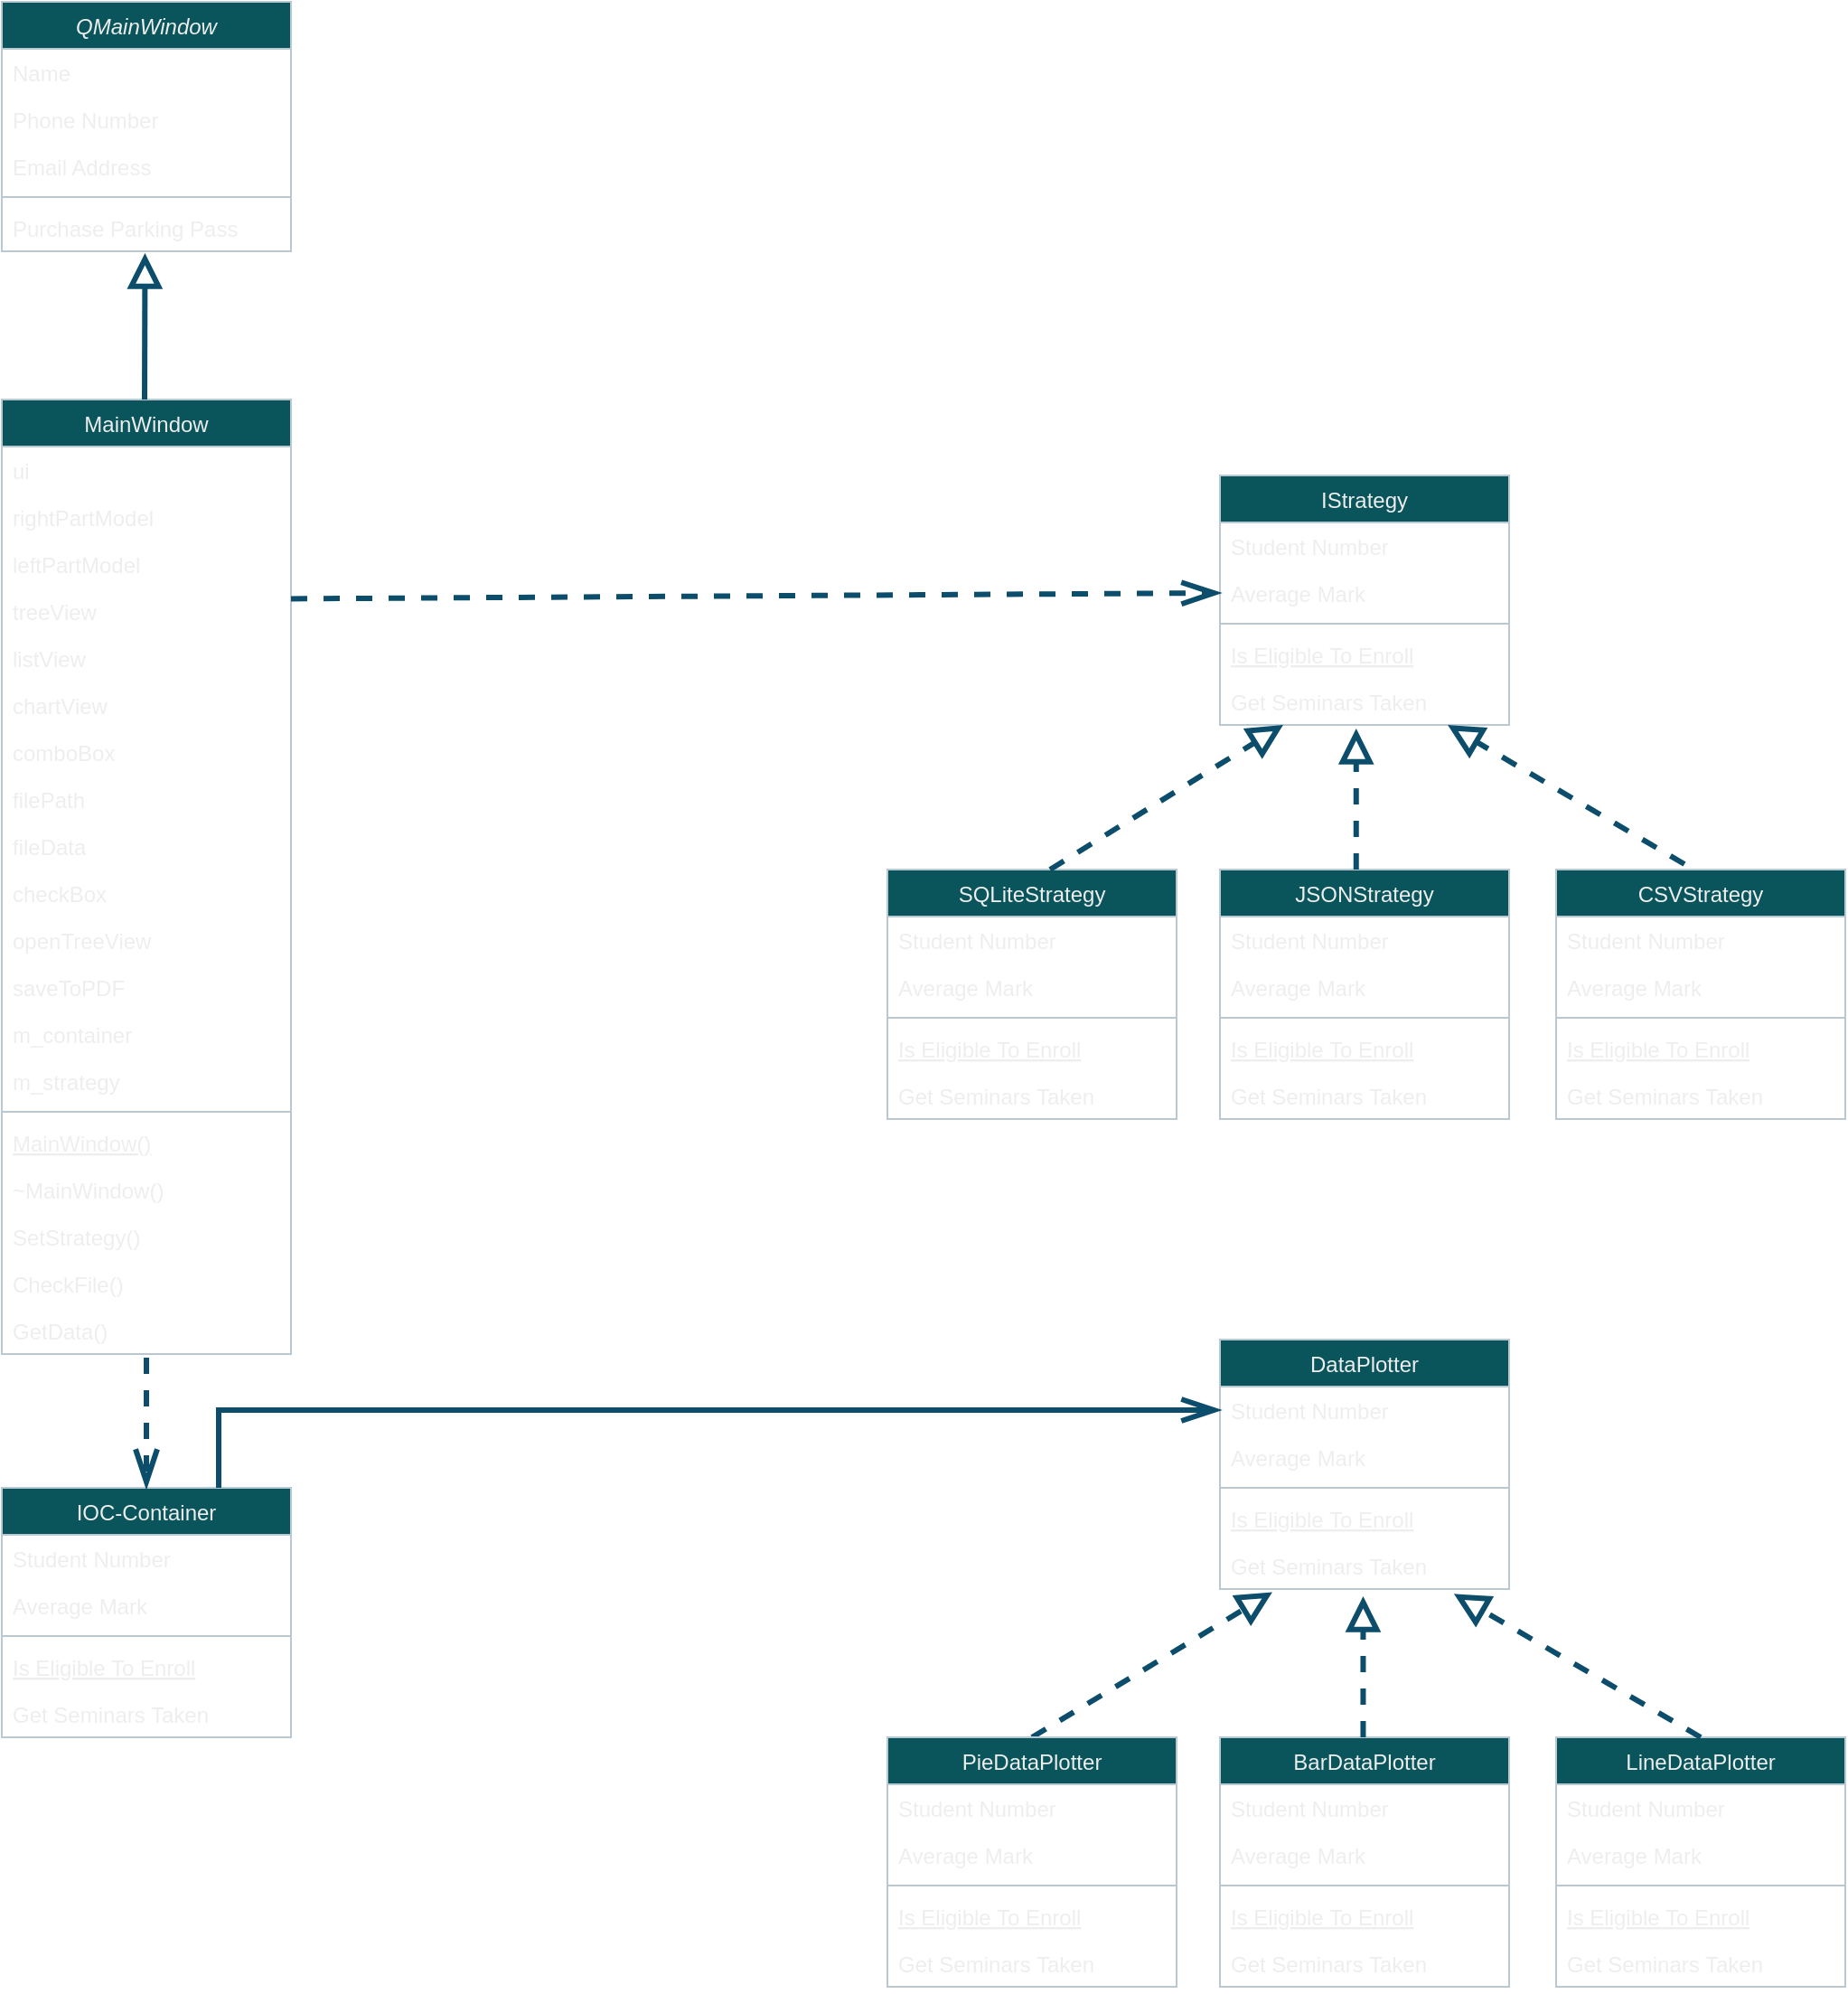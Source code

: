 <mxfile version="21.4.0" type="device">
  <diagram id="C5RBs43oDa-KdzZeNtuy" name="Page-1">
    <mxGraphModel dx="2062" dy="1853" grid="1" gridSize="10" guides="1" tooltips="1" connect="1" arrows="1" fold="1" page="1" pageScale="1" pageWidth="827" pageHeight="1169" math="0" shadow="0">
      <root>
        <mxCell id="WIyWlLk6GJQsqaUBKTNV-0" />
        <mxCell id="WIyWlLk6GJQsqaUBKTNV-1" parent="WIyWlLk6GJQsqaUBKTNV-0" />
        <mxCell id="zkfFHV4jXpPFQw0GAbJ--0" value="QMainWindow" style="swimlane;fontStyle=2;align=center;verticalAlign=top;childLayout=stackLayout;horizontal=1;startSize=26;horizontalStack=0;resizeParent=1;resizeLast=0;collapsible=1;marginBottom=0;rounded=0;shadow=0;strokeWidth=1;labelBackgroundColor=none;fillColor=#09555B;strokeColor=#BAC8D3;fontColor=#EEEEEE;" parent="WIyWlLk6GJQsqaUBKTNV-1" vertex="1">
          <mxGeometry x="-260" y="-400" width="160" height="138" as="geometry">
            <mxRectangle x="230" y="140" width="160" height="26" as="alternateBounds" />
          </mxGeometry>
        </mxCell>
        <mxCell id="zkfFHV4jXpPFQw0GAbJ--1" value="Name" style="text;align=left;verticalAlign=top;spacingLeft=4;spacingRight=4;overflow=hidden;rotatable=0;points=[[0,0.5],[1,0.5]];portConstraint=eastwest;labelBackgroundColor=none;fontColor=#EEEEEE;" parent="zkfFHV4jXpPFQw0GAbJ--0" vertex="1">
          <mxGeometry y="26" width="160" height="26" as="geometry" />
        </mxCell>
        <mxCell id="zkfFHV4jXpPFQw0GAbJ--2" value="Phone Number" style="text;align=left;verticalAlign=top;spacingLeft=4;spacingRight=4;overflow=hidden;rotatable=0;points=[[0,0.5],[1,0.5]];portConstraint=eastwest;rounded=0;shadow=0;html=0;labelBackgroundColor=none;fontColor=#EEEEEE;" parent="zkfFHV4jXpPFQw0GAbJ--0" vertex="1">
          <mxGeometry y="52" width="160" height="26" as="geometry" />
        </mxCell>
        <mxCell id="zkfFHV4jXpPFQw0GAbJ--3" value="Email Address" style="text;align=left;verticalAlign=top;spacingLeft=4;spacingRight=4;overflow=hidden;rotatable=0;points=[[0,0.5],[1,0.5]];portConstraint=eastwest;rounded=0;shadow=0;html=0;labelBackgroundColor=none;fontColor=#EEEEEE;" parent="zkfFHV4jXpPFQw0GAbJ--0" vertex="1">
          <mxGeometry y="78" width="160" height="26" as="geometry" />
        </mxCell>
        <mxCell id="zkfFHV4jXpPFQw0GAbJ--4" value="" style="line;html=1;strokeWidth=1;align=left;verticalAlign=middle;spacingTop=-1;spacingLeft=3;spacingRight=3;rotatable=0;labelPosition=right;points=[];portConstraint=eastwest;labelBackgroundColor=none;fillColor=#09555B;strokeColor=#BAC8D3;fontColor=#EEEEEE;" parent="zkfFHV4jXpPFQw0GAbJ--0" vertex="1">
          <mxGeometry y="104" width="160" height="8" as="geometry" />
        </mxCell>
        <mxCell id="zkfFHV4jXpPFQw0GAbJ--5" value="Purchase Parking Pass" style="text;align=left;verticalAlign=top;spacingLeft=4;spacingRight=4;overflow=hidden;rotatable=0;points=[[0,0.5],[1,0.5]];portConstraint=eastwest;labelBackgroundColor=none;fontColor=#EEEEEE;" parent="zkfFHV4jXpPFQw0GAbJ--0" vertex="1">
          <mxGeometry y="112" width="160" height="26" as="geometry" />
        </mxCell>
        <mxCell id="zkfFHV4jXpPFQw0GAbJ--6" value="MainWindow" style="swimlane;fontStyle=0;align=center;verticalAlign=top;childLayout=stackLayout;horizontal=1;startSize=26;horizontalStack=0;resizeParent=1;resizeLast=0;collapsible=1;marginBottom=0;rounded=0;shadow=0;strokeWidth=1;labelBackgroundColor=none;fillColor=#09555B;strokeColor=#BAC8D3;fontColor=#EEEEEE;" parent="WIyWlLk6GJQsqaUBKTNV-1" vertex="1">
          <mxGeometry x="-260" y="-180" width="160" height="528" as="geometry">
            <mxRectangle x="130" y="380" width="160" height="26" as="alternateBounds" />
          </mxGeometry>
        </mxCell>
        <mxCell id="zkfFHV4jXpPFQw0GAbJ--8" value="ui" style="text;align=left;verticalAlign=top;spacingLeft=4;spacingRight=4;overflow=hidden;rotatable=0;points=[[0,0.5],[1,0.5]];portConstraint=eastwest;rounded=0;shadow=0;html=0;labelBackgroundColor=none;fontColor=#EEEEEE;" parent="zkfFHV4jXpPFQw0GAbJ--6" vertex="1">
          <mxGeometry y="26" width="160" height="26" as="geometry" />
        </mxCell>
        <mxCell id="zkfFHV4jXpPFQw0GAbJ--7" value="rightPartModel" style="text;align=left;verticalAlign=top;spacingLeft=4;spacingRight=4;overflow=hidden;rotatable=0;points=[[0,0.5],[1,0.5]];portConstraint=eastwest;labelBackgroundColor=none;fontColor=#EEEEEE;" parent="zkfFHV4jXpPFQw0GAbJ--6" vertex="1">
          <mxGeometry y="52" width="160" height="26" as="geometry" />
        </mxCell>
        <mxCell id="F4DZ8cVfw1CquW6yBCkB-0" value="leftPartModel" style="text;align=left;verticalAlign=top;spacingLeft=4;spacingRight=4;overflow=hidden;rotatable=0;points=[[0,0.5],[1,0.5]];portConstraint=eastwest;labelBackgroundColor=none;fontColor=#EEEEEE;" parent="zkfFHV4jXpPFQw0GAbJ--6" vertex="1">
          <mxGeometry y="78" width="160" height="26" as="geometry" />
        </mxCell>
        <mxCell id="F4DZ8cVfw1CquW6yBCkB-1" value="treeView" style="text;align=left;verticalAlign=top;spacingLeft=4;spacingRight=4;overflow=hidden;rotatable=0;points=[[0,0.5],[1,0.5]];portConstraint=eastwest;labelBackgroundColor=none;fontColor=#EEEEEE;" parent="zkfFHV4jXpPFQw0GAbJ--6" vertex="1">
          <mxGeometry y="104" width="160" height="26" as="geometry" />
        </mxCell>
        <mxCell id="F4DZ8cVfw1CquW6yBCkB-2" value="listView" style="text;align=left;verticalAlign=top;spacingLeft=4;spacingRight=4;overflow=hidden;rotatable=0;points=[[0,0.5],[1,0.5]];portConstraint=eastwest;labelBackgroundColor=none;fontColor=#EEEEEE;" parent="zkfFHV4jXpPFQw0GAbJ--6" vertex="1">
          <mxGeometry y="130" width="160" height="26" as="geometry" />
        </mxCell>
        <mxCell id="F4DZ8cVfw1CquW6yBCkB-4" value="chartView" style="text;align=left;verticalAlign=top;spacingLeft=4;spacingRight=4;overflow=hidden;rotatable=0;points=[[0,0.5],[1,0.5]];portConstraint=eastwest;labelBackgroundColor=none;fontColor=#EEEEEE;" parent="zkfFHV4jXpPFQw0GAbJ--6" vertex="1">
          <mxGeometry y="156" width="160" height="26" as="geometry" />
        </mxCell>
        <mxCell id="F4DZ8cVfw1CquW6yBCkB-5" value="comboBox" style="text;align=left;verticalAlign=top;spacingLeft=4;spacingRight=4;overflow=hidden;rotatable=0;points=[[0,0.5],[1,0.5]];portConstraint=eastwest;labelBackgroundColor=none;fontColor=#EEEEEE;" parent="zkfFHV4jXpPFQw0GAbJ--6" vertex="1">
          <mxGeometry y="182" width="160" height="26" as="geometry" />
        </mxCell>
        <mxCell id="F4DZ8cVfw1CquW6yBCkB-3" value="filePath" style="text;align=left;verticalAlign=top;spacingLeft=4;spacingRight=4;overflow=hidden;rotatable=0;points=[[0,0.5],[1,0.5]];portConstraint=eastwest;labelBackgroundColor=none;fontColor=#EEEEEE;" parent="zkfFHV4jXpPFQw0GAbJ--6" vertex="1">
          <mxGeometry y="208" width="160" height="26" as="geometry" />
        </mxCell>
        <mxCell id="F4DZ8cVfw1CquW6yBCkB-6" value="fileData" style="text;align=left;verticalAlign=top;spacingLeft=4;spacingRight=4;overflow=hidden;rotatable=0;points=[[0,0.5],[1,0.5]];portConstraint=eastwest;labelBackgroundColor=none;fontColor=#EEEEEE;" parent="zkfFHV4jXpPFQw0GAbJ--6" vertex="1">
          <mxGeometry y="234" width="160" height="26" as="geometry" />
        </mxCell>
        <mxCell id="F4DZ8cVfw1CquW6yBCkB-7" value="checkBox" style="text;align=left;verticalAlign=top;spacingLeft=4;spacingRight=4;overflow=hidden;rotatable=0;points=[[0,0.5],[1,0.5]];portConstraint=eastwest;labelBackgroundColor=none;fontColor=#EEEEEE;" parent="zkfFHV4jXpPFQw0GAbJ--6" vertex="1">
          <mxGeometry y="260" width="160" height="26" as="geometry" />
        </mxCell>
        <mxCell id="F4DZ8cVfw1CquW6yBCkB-8" value="openTreeView" style="text;align=left;verticalAlign=top;spacingLeft=4;spacingRight=4;overflow=hidden;rotatable=0;points=[[0,0.5],[1,0.5]];portConstraint=eastwest;labelBackgroundColor=none;fontColor=#EEEEEE;" parent="zkfFHV4jXpPFQw0GAbJ--6" vertex="1">
          <mxGeometry y="286" width="160" height="26" as="geometry" />
        </mxCell>
        <mxCell id="F4DZ8cVfw1CquW6yBCkB-9" value="saveToPDF" style="text;align=left;verticalAlign=top;spacingLeft=4;spacingRight=4;overflow=hidden;rotatable=0;points=[[0,0.5],[1,0.5]];portConstraint=eastwest;labelBackgroundColor=none;fontColor=#EEEEEE;" parent="zkfFHV4jXpPFQw0GAbJ--6" vertex="1">
          <mxGeometry y="312" width="160" height="26" as="geometry" />
        </mxCell>
        <mxCell id="F4DZ8cVfw1CquW6yBCkB-11" value="m_container" style="text;align=left;verticalAlign=top;spacingLeft=4;spacingRight=4;overflow=hidden;rotatable=0;points=[[0,0.5],[1,0.5]];portConstraint=eastwest;labelBackgroundColor=none;fontColor=#EEEEEE;" parent="zkfFHV4jXpPFQw0GAbJ--6" vertex="1">
          <mxGeometry y="338" width="160" height="26" as="geometry" />
        </mxCell>
        <mxCell id="F4DZ8cVfw1CquW6yBCkB-10" value="m_strategy" style="text;align=left;verticalAlign=top;spacingLeft=4;spacingRight=4;overflow=hidden;rotatable=0;points=[[0,0.5],[1,0.5]];portConstraint=eastwest;labelBackgroundColor=none;fontColor=#EEEEEE;" parent="zkfFHV4jXpPFQw0GAbJ--6" vertex="1">
          <mxGeometry y="364" width="160" height="26" as="geometry" />
        </mxCell>
        <mxCell id="zkfFHV4jXpPFQw0GAbJ--9" value="" style="line;html=1;strokeWidth=1;align=left;verticalAlign=middle;spacingTop=-1;spacingLeft=3;spacingRight=3;rotatable=0;labelPosition=right;points=[];portConstraint=eastwest;labelBackgroundColor=none;fillColor=#09555B;strokeColor=#BAC8D3;fontColor=#EEEEEE;" parent="zkfFHV4jXpPFQw0GAbJ--6" vertex="1">
          <mxGeometry y="390" width="160" height="8" as="geometry" />
        </mxCell>
        <mxCell id="zkfFHV4jXpPFQw0GAbJ--10" value="MainWindow()" style="text;align=left;verticalAlign=top;spacingLeft=4;spacingRight=4;overflow=hidden;rotatable=0;points=[[0,0.5],[1,0.5]];portConstraint=eastwest;fontStyle=4;labelBackgroundColor=none;fontColor=#EEEEEE;" parent="zkfFHV4jXpPFQw0GAbJ--6" vertex="1">
          <mxGeometry y="398" width="160" height="26" as="geometry" />
        </mxCell>
        <mxCell id="zkfFHV4jXpPFQw0GAbJ--11" value="~MainWindow()" style="text;align=left;verticalAlign=top;spacingLeft=4;spacingRight=4;overflow=hidden;rotatable=0;points=[[0,0.5],[1,0.5]];portConstraint=eastwest;labelBackgroundColor=none;fontColor=#EEEEEE;" parent="zkfFHV4jXpPFQw0GAbJ--6" vertex="1">
          <mxGeometry y="424" width="160" height="26" as="geometry" />
        </mxCell>
        <mxCell id="F4DZ8cVfw1CquW6yBCkB-12" value="SetStrategy()" style="text;align=left;verticalAlign=top;spacingLeft=4;spacingRight=4;overflow=hidden;rotatable=0;points=[[0,0.5],[1,0.5]];portConstraint=eastwest;labelBackgroundColor=none;fontColor=#EEEEEE;" parent="zkfFHV4jXpPFQw0GAbJ--6" vertex="1">
          <mxGeometry y="450" width="160" height="26" as="geometry" />
        </mxCell>
        <mxCell id="F4DZ8cVfw1CquW6yBCkB-13" value="CheckFile()" style="text;align=left;verticalAlign=top;spacingLeft=4;spacingRight=4;overflow=hidden;rotatable=0;points=[[0,0.5],[1,0.5]];portConstraint=eastwest;labelBackgroundColor=none;fontColor=#EEEEEE;" parent="zkfFHV4jXpPFQw0GAbJ--6" vertex="1">
          <mxGeometry y="476" width="160" height="26" as="geometry" />
        </mxCell>
        <mxCell id="F4DZ8cVfw1CquW6yBCkB-14" value="GetData()" style="text;align=left;verticalAlign=top;spacingLeft=4;spacingRight=4;overflow=hidden;rotatable=0;points=[[0,0.5],[1,0.5]];portConstraint=eastwest;labelBackgroundColor=none;fontColor=#EEEEEE;" parent="zkfFHV4jXpPFQw0GAbJ--6" vertex="1">
          <mxGeometry y="502" width="160" height="26" as="geometry" />
        </mxCell>
        <mxCell id="BPGm6rjlMldquqSZBFOm-7" value="IOC-Container" style="swimlane;fontStyle=0;align=center;verticalAlign=top;childLayout=stackLayout;horizontal=1;startSize=26;horizontalStack=0;resizeParent=1;resizeLast=0;collapsible=1;marginBottom=0;rounded=0;shadow=0;strokeWidth=1;labelBackgroundColor=none;fillColor=#09555B;strokeColor=#BAC8D3;fontColor=#EEEEEE;" parent="WIyWlLk6GJQsqaUBKTNV-1" vertex="1">
          <mxGeometry x="-260" y="422" width="160" height="138" as="geometry">
            <mxRectangle x="130" y="380" width="160" height="26" as="alternateBounds" />
          </mxGeometry>
        </mxCell>
        <mxCell id="BPGm6rjlMldquqSZBFOm-8" value="Student Number" style="text;align=left;verticalAlign=top;spacingLeft=4;spacingRight=4;overflow=hidden;rotatable=0;points=[[0,0.5],[1,0.5]];portConstraint=eastwest;labelBackgroundColor=none;fontColor=#EEEEEE;" parent="BPGm6rjlMldquqSZBFOm-7" vertex="1">
          <mxGeometry y="26" width="160" height="26" as="geometry" />
        </mxCell>
        <mxCell id="BPGm6rjlMldquqSZBFOm-9" value="Average Mark" style="text;align=left;verticalAlign=top;spacingLeft=4;spacingRight=4;overflow=hidden;rotatable=0;points=[[0,0.5],[1,0.5]];portConstraint=eastwest;rounded=0;shadow=0;html=0;labelBackgroundColor=none;fontColor=#EEEEEE;" parent="BPGm6rjlMldquqSZBFOm-7" vertex="1">
          <mxGeometry y="52" width="160" height="26" as="geometry" />
        </mxCell>
        <mxCell id="BPGm6rjlMldquqSZBFOm-10" value="" style="line;html=1;strokeWidth=1;align=left;verticalAlign=middle;spacingTop=-1;spacingLeft=3;spacingRight=3;rotatable=0;labelPosition=right;points=[];portConstraint=eastwest;labelBackgroundColor=none;fillColor=#09555B;strokeColor=#BAC8D3;fontColor=#EEEEEE;" parent="BPGm6rjlMldquqSZBFOm-7" vertex="1">
          <mxGeometry y="78" width="160" height="8" as="geometry" />
        </mxCell>
        <mxCell id="BPGm6rjlMldquqSZBFOm-11" value="Is Eligible To Enroll" style="text;align=left;verticalAlign=top;spacingLeft=4;spacingRight=4;overflow=hidden;rotatable=0;points=[[0,0.5],[1,0.5]];portConstraint=eastwest;fontStyle=4;labelBackgroundColor=none;fontColor=#EEEEEE;" parent="BPGm6rjlMldquqSZBFOm-7" vertex="1">
          <mxGeometry y="86" width="160" height="26" as="geometry" />
        </mxCell>
        <mxCell id="BPGm6rjlMldquqSZBFOm-12" value="Get Seminars Taken" style="text;align=left;verticalAlign=top;spacingLeft=4;spacingRight=4;overflow=hidden;rotatable=0;points=[[0,0.5],[1,0.5]];portConstraint=eastwest;labelBackgroundColor=none;fontColor=#EEEEEE;" parent="BPGm6rjlMldquqSZBFOm-7" vertex="1">
          <mxGeometry y="112" width="160" height="26" as="geometry" />
        </mxCell>
        <mxCell id="BPGm6rjlMldquqSZBFOm-13" value="DataPlotter" style="swimlane;fontStyle=0;align=center;verticalAlign=top;childLayout=stackLayout;horizontal=1;startSize=26;horizontalStack=0;resizeParent=1;resizeLast=0;collapsible=1;marginBottom=0;rounded=0;shadow=0;strokeWidth=1;labelBackgroundColor=none;fillColor=#09555B;strokeColor=#BAC8D3;fontColor=#EEEEEE;" parent="WIyWlLk6GJQsqaUBKTNV-1" vertex="1">
          <mxGeometry x="414" y="340" width="160" height="138" as="geometry">
            <mxRectangle x="130" y="380" width="160" height="26" as="alternateBounds" />
          </mxGeometry>
        </mxCell>
        <mxCell id="BPGm6rjlMldquqSZBFOm-14" value="Student Number" style="text;align=left;verticalAlign=top;spacingLeft=4;spacingRight=4;overflow=hidden;rotatable=0;points=[[0,0.5],[1,0.5]];portConstraint=eastwest;labelBackgroundColor=none;fontColor=#EEEEEE;" parent="BPGm6rjlMldquqSZBFOm-13" vertex="1">
          <mxGeometry y="26" width="160" height="26" as="geometry" />
        </mxCell>
        <mxCell id="BPGm6rjlMldquqSZBFOm-15" value="Average Mark" style="text;align=left;verticalAlign=top;spacingLeft=4;spacingRight=4;overflow=hidden;rotatable=0;points=[[0,0.5],[1,0.5]];portConstraint=eastwest;rounded=0;shadow=0;html=0;labelBackgroundColor=none;fontColor=#EEEEEE;" parent="BPGm6rjlMldquqSZBFOm-13" vertex="1">
          <mxGeometry y="52" width="160" height="26" as="geometry" />
        </mxCell>
        <mxCell id="BPGm6rjlMldquqSZBFOm-16" value="" style="line;html=1;strokeWidth=1;align=left;verticalAlign=middle;spacingTop=-1;spacingLeft=3;spacingRight=3;rotatable=0;labelPosition=right;points=[];portConstraint=eastwest;labelBackgroundColor=none;fillColor=#09555B;strokeColor=#BAC8D3;fontColor=#EEEEEE;" parent="BPGm6rjlMldquqSZBFOm-13" vertex="1">
          <mxGeometry y="78" width="160" height="8" as="geometry" />
        </mxCell>
        <mxCell id="BPGm6rjlMldquqSZBFOm-17" value="Is Eligible To Enroll" style="text;align=left;verticalAlign=top;spacingLeft=4;spacingRight=4;overflow=hidden;rotatable=0;points=[[0,0.5],[1,0.5]];portConstraint=eastwest;fontStyle=4;labelBackgroundColor=none;fontColor=#EEEEEE;" parent="BPGm6rjlMldquqSZBFOm-13" vertex="1">
          <mxGeometry y="86" width="160" height="26" as="geometry" />
        </mxCell>
        <mxCell id="BPGm6rjlMldquqSZBFOm-18" value="Get Seminars Taken" style="text;align=left;verticalAlign=top;spacingLeft=4;spacingRight=4;overflow=hidden;rotatable=0;points=[[0,0.5],[1,0.5]];portConstraint=eastwest;labelBackgroundColor=none;fontColor=#EEEEEE;" parent="BPGm6rjlMldquqSZBFOm-13" vertex="1">
          <mxGeometry y="112" width="160" height="26" as="geometry" />
        </mxCell>
        <mxCell id="BPGm6rjlMldquqSZBFOm-19" value="BarDataPlotter" style="swimlane;fontStyle=0;align=center;verticalAlign=top;childLayout=stackLayout;horizontal=1;startSize=26;horizontalStack=0;resizeParent=1;resizeLast=0;collapsible=1;marginBottom=0;rounded=0;shadow=0;strokeWidth=1;labelBackgroundColor=none;fillColor=#09555B;strokeColor=#BAC8D3;fontColor=#EEEEEE;" parent="WIyWlLk6GJQsqaUBKTNV-1" vertex="1">
          <mxGeometry x="414" y="560" width="160" height="138" as="geometry">
            <mxRectangle x="130" y="380" width="160" height="26" as="alternateBounds" />
          </mxGeometry>
        </mxCell>
        <mxCell id="BPGm6rjlMldquqSZBFOm-20" value="Student Number" style="text;align=left;verticalAlign=top;spacingLeft=4;spacingRight=4;overflow=hidden;rotatable=0;points=[[0,0.5],[1,0.5]];portConstraint=eastwest;labelBackgroundColor=none;fontColor=#EEEEEE;" parent="BPGm6rjlMldquqSZBFOm-19" vertex="1">
          <mxGeometry y="26" width="160" height="26" as="geometry" />
        </mxCell>
        <mxCell id="BPGm6rjlMldquqSZBFOm-21" value="Average Mark" style="text;align=left;verticalAlign=top;spacingLeft=4;spacingRight=4;overflow=hidden;rotatable=0;points=[[0,0.5],[1,0.5]];portConstraint=eastwest;rounded=0;shadow=0;html=0;labelBackgroundColor=none;fontColor=#EEEEEE;" parent="BPGm6rjlMldquqSZBFOm-19" vertex="1">
          <mxGeometry y="52" width="160" height="26" as="geometry" />
        </mxCell>
        <mxCell id="BPGm6rjlMldquqSZBFOm-22" value="" style="line;html=1;strokeWidth=1;align=left;verticalAlign=middle;spacingTop=-1;spacingLeft=3;spacingRight=3;rotatable=0;labelPosition=right;points=[];portConstraint=eastwest;labelBackgroundColor=none;fillColor=#09555B;strokeColor=#BAC8D3;fontColor=#EEEEEE;" parent="BPGm6rjlMldquqSZBFOm-19" vertex="1">
          <mxGeometry y="78" width="160" height="8" as="geometry" />
        </mxCell>
        <mxCell id="BPGm6rjlMldquqSZBFOm-23" value="Is Eligible To Enroll" style="text;align=left;verticalAlign=top;spacingLeft=4;spacingRight=4;overflow=hidden;rotatable=0;points=[[0,0.5],[1,0.5]];portConstraint=eastwest;fontStyle=4;labelBackgroundColor=none;fontColor=#EEEEEE;" parent="BPGm6rjlMldquqSZBFOm-19" vertex="1">
          <mxGeometry y="86" width="160" height="26" as="geometry" />
        </mxCell>
        <mxCell id="BPGm6rjlMldquqSZBFOm-24" value="Get Seminars Taken" style="text;align=left;verticalAlign=top;spacingLeft=4;spacingRight=4;overflow=hidden;rotatable=0;points=[[0,0.5],[1,0.5]];portConstraint=eastwest;labelBackgroundColor=none;fontColor=#EEEEEE;" parent="BPGm6rjlMldquqSZBFOm-19" vertex="1">
          <mxGeometry y="112" width="160" height="26" as="geometry" />
        </mxCell>
        <mxCell id="BPGm6rjlMldquqSZBFOm-25" value="LineDataPlotter" style="swimlane;fontStyle=0;align=center;verticalAlign=top;childLayout=stackLayout;horizontal=1;startSize=26;horizontalStack=0;resizeParent=1;resizeLast=0;collapsible=1;marginBottom=0;rounded=0;shadow=0;strokeWidth=1;labelBackgroundColor=none;fillColor=#09555B;strokeColor=#BAC8D3;fontColor=#EEEEEE;" parent="WIyWlLk6GJQsqaUBKTNV-1" vertex="1">
          <mxGeometry x="600" y="560" width="160" height="138" as="geometry">
            <mxRectangle x="130" y="380" width="160" height="26" as="alternateBounds" />
          </mxGeometry>
        </mxCell>
        <mxCell id="BPGm6rjlMldquqSZBFOm-26" value="Student Number" style="text;align=left;verticalAlign=top;spacingLeft=4;spacingRight=4;overflow=hidden;rotatable=0;points=[[0,0.5],[1,0.5]];portConstraint=eastwest;labelBackgroundColor=none;fontColor=#EEEEEE;" parent="BPGm6rjlMldquqSZBFOm-25" vertex="1">
          <mxGeometry y="26" width="160" height="26" as="geometry" />
        </mxCell>
        <mxCell id="BPGm6rjlMldquqSZBFOm-27" value="Average Mark" style="text;align=left;verticalAlign=top;spacingLeft=4;spacingRight=4;overflow=hidden;rotatable=0;points=[[0,0.5],[1,0.5]];portConstraint=eastwest;rounded=0;shadow=0;html=0;labelBackgroundColor=none;fontColor=#EEEEEE;" parent="BPGm6rjlMldquqSZBFOm-25" vertex="1">
          <mxGeometry y="52" width="160" height="26" as="geometry" />
        </mxCell>
        <mxCell id="BPGm6rjlMldquqSZBFOm-28" value="" style="line;html=1;strokeWidth=1;align=left;verticalAlign=middle;spacingTop=-1;spacingLeft=3;spacingRight=3;rotatable=0;labelPosition=right;points=[];portConstraint=eastwest;labelBackgroundColor=none;fillColor=#09555B;strokeColor=#BAC8D3;fontColor=#EEEEEE;" parent="BPGm6rjlMldquqSZBFOm-25" vertex="1">
          <mxGeometry y="78" width="160" height="8" as="geometry" />
        </mxCell>
        <mxCell id="BPGm6rjlMldquqSZBFOm-29" value="Is Eligible To Enroll" style="text;align=left;verticalAlign=top;spacingLeft=4;spacingRight=4;overflow=hidden;rotatable=0;points=[[0,0.5],[1,0.5]];portConstraint=eastwest;fontStyle=4;labelBackgroundColor=none;fontColor=#EEEEEE;" parent="BPGm6rjlMldquqSZBFOm-25" vertex="1">
          <mxGeometry y="86" width="160" height="26" as="geometry" />
        </mxCell>
        <mxCell id="BPGm6rjlMldquqSZBFOm-30" value="Get Seminars Taken" style="text;align=left;verticalAlign=top;spacingLeft=4;spacingRight=4;overflow=hidden;rotatable=0;points=[[0,0.5],[1,0.5]];portConstraint=eastwest;labelBackgroundColor=none;fontColor=#EEEEEE;" parent="BPGm6rjlMldquqSZBFOm-25" vertex="1">
          <mxGeometry y="112" width="160" height="26" as="geometry" />
        </mxCell>
        <mxCell id="BPGm6rjlMldquqSZBFOm-37" value="IStrategy" style="swimlane;fontStyle=0;align=center;verticalAlign=top;childLayout=stackLayout;horizontal=1;startSize=26;horizontalStack=0;resizeParent=1;resizeLast=0;collapsible=1;marginBottom=0;rounded=0;shadow=0;strokeWidth=1;labelBackgroundColor=none;fillColor=#09555B;strokeColor=#BAC8D3;fontColor=#EEEEEE;" parent="WIyWlLk6GJQsqaUBKTNV-1" vertex="1">
          <mxGeometry x="414" y="-138" width="160" height="138" as="geometry">
            <mxRectangle x="130" y="380" width="160" height="26" as="alternateBounds" />
          </mxGeometry>
        </mxCell>
        <mxCell id="BPGm6rjlMldquqSZBFOm-38" value="Student Number" style="text;align=left;verticalAlign=top;spacingLeft=4;spacingRight=4;overflow=hidden;rotatable=0;points=[[0,0.5],[1,0.5]];portConstraint=eastwest;labelBackgroundColor=none;fontColor=#EEEEEE;" parent="BPGm6rjlMldquqSZBFOm-37" vertex="1">
          <mxGeometry y="26" width="160" height="26" as="geometry" />
        </mxCell>
        <mxCell id="BPGm6rjlMldquqSZBFOm-39" value="Average Mark" style="text;align=left;verticalAlign=top;spacingLeft=4;spacingRight=4;overflow=hidden;rotatable=0;points=[[0,0.5],[1,0.5]];portConstraint=eastwest;rounded=0;shadow=0;html=0;labelBackgroundColor=none;fontColor=#EEEEEE;" parent="BPGm6rjlMldquqSZBFOm-37" vertex="1">
          <mxGeometry y="52" width="160" height="26" as="geometry" />
        </mxCell>
        <mxCell id="BPGm6rjlMldquqSZBFOm-40" value="" style="line;html=1;strokeWidth=1;align=left;verticalAlign=middle;spacingTop=-1;spacingLeft=3;spacingRight=3;rotatable=0;labelPosition=right;points=[];portConstraint=eastwest;labelBackgroundColor=none;fillColor=#09555B;strokeColor=#BAC8D3;fontColor=#EEEEEE;" parent="BPGm6rjlMldquqSZBFOm-37" vertex="1">
          <mxGeometry y="78" width="160" height="8" as="geometry" />
        </mxCell>
        <mxCell id="BPGm6rjlMldquqSZBFOm-41" value="Is Eligible To Enroll" style="text;align=left;verticalAlign=top;spacingLeft=4;spacingRight=4;overflow=hidden;rotatable=0;points=[[0,0.5],[1,0.5]];portConstraint=eastwest;fontStyle=4;labelBackgroundColor=none;fontColor=#EEEEEE;" parent="BPGm6rjlMldquqSZBFOm-37" vertex="1">
          <mxGeometry y="86" width="160" height="26" as="geometry" />
        </mxCell>
        <mxCell id="BPGm6rjlMldquqSZBFOm-42" value="Get Seminars Taken" style="text;align=left;verticalAlign=top;spacingLeft=4;spacingRight=4;overflow=hidden;rotatable=0;points=[[0,0.5],[1,0.5]];portConstraint=eastwest;labelBackgroundColor=none;fontColor=#EEEEEE;" parent="BPGm6rjlMldquqSZBFOm-37" vertex="1">
          <mxGeometry y="112" width="160" height="26" as="geometry" />
        </mxCell>
        <mxCell id="BPGm6rjlMldquqSZBFOm-43" value="JSONStrategy" style="swimlane;fontStyle=0;align=center;verticalAlign=top;childLayout=stackLayout;horizontal=1;startSize=26;horizontalStack=0;resizeParent=1;resizeLast=0;collapsible=1;marginBottom=0;rounded=0;shadow=0;strokeWidth=1;labelBackgroundColor=none;fillColor=#09555B;strokeColor=#BAC8D3;fontColor=#EEEEEE;" parent="WIyWlLk6GJQsqaUBKTNV-1" vertex="1">
          <mxGeometry x="414" y="80" width="160" height="138" as="geometry">
            <mxRectangle x="130" y="380" width="160" height="26" as="alternateBounds" />
          </mxGeometry>
        </mxCell>
        <mxCell id="BPGm6rjlMldquqSZBFOm-44" value="Student Number" style="text;align=left;verticalAlign=top;spacingLeft=4;spacingRight=4;overflow=hidden;rotatable=0;points=[[0,0.5],[1,0.5]];portConstraint=eastwest;labelBackgroundColor=none;fontColor=#EEEEEE;" parent="BPGm6rjlMldquqSZBFOm-43" vertex="1">
          <mxGeometry y="26" width="160" height="26" as="geometry" />
        </mxCell>
        <mxCell id="BPGm6rjlMldquqSZBFOm-45" value="Average Mark" style="text;align=left;verticalAlign=top;spacingLeft=4;spacingRight=4;overflow=hidden;rotatable=0;points=[[0,0.5],[1,0.5]];portConstraint=eastwest;rounded=0;shadow=0;html=0;labelBackgroundColor=none;fontColor=#EEEEEE;" parent="BPGm6rjlMldquqSZBFOm-43" vertex="1">
          <mxGeometry y="52" width="160" height="26" as="geometry" />
        </mxCell>
        <mxCell id="BPGm6rjlMldquqSZBFOm-46" value="" style="line;html=1;strokeWidth=1;align=left;verticalAlign=middle;spacingTop=-1;spacingLeft=3;spacingRight=3;rotatable=0;labelPosition=right;points=[];portConstraint=eastwest;labelBackgroundColor=none;fillColor=#09555B;strokeColor=#BAC8D3;fontColor=#EEEEEE;" parent="BPGm6rjlMldquqSZBFOm-43" vertex="1">
          <mxGeometry y="78" width="160" height="8" as="geometry" />
        </mxCell>
        <mxCell id="BPGm6rjlMldquqSZBFOm-47" value="Is Eligible To Enroll" style="text;align=left;verticalAlign=top;spacingLeft=4;spacingRight=4;overflow=hidden;rotatable=0;points=[[0,0.5],[1,0.5]];portConstraint=eastwest;fontStyle=4;labelBackgroundColor=none;fontColor=#EEEEEE;" parent="BPGm6rjlMldquqSZBFOm-43" vertex="1">
          <mxGeometry y="86" width="160" height="26" as="geometry" />
        </mxCell>
        <mxCell id="BPGm6rjlMldquqSZBFOm-48" value="Get Seminars Taken" style="text;align=left;verticalAlign=top;spacingLeft=4;spacingRight=4;overflow=hidden;rotatable=0;points=[[0,0.5],[1,0.5]];portConstraint=eastwest;labelBackgroundColor=none;fontColor=#EEEEEE;" parent="BPGm6rjlMldquqSZBFOm-43" vertex="1">
          <mxGeometry y="112" width="160" height="26" as="geometry" />
        </mxCell>
        <mxCell id="BPGm6rjlMldquqSZBFOm-49" value="SQLiteStrategy" style="swimlane;fontStyle=0;align=center;verticalAlign=top;childLayout=stackLayout;horizontal=1;startSize=26;horizontalStack=0;resizeParent=1;resizeLast=0;collapsible=1;marginBottom=0;rounded=0;shadow=0;strokeWidth=1;labelBackgroundColor=none;fillColor=#09555B;strokeColor=#BAC8D3;fontColor=#EEEEEE;" parent="WIyWlLk6GJQsqaUBKTNV-1" vertex="1">
          <mxGeometry x="230" y="80" width="160" height="138" as="geometry">
            <mxRectangle x="130" y="380" width="160" height="26" as="alternateBounds" />
          </mxGeometry>
        </mxCell>
        <mxCell id="BPGm6rjlMldquqSZBFOm-50" value="Student Number" style="text;align=left;verticalAlign=top;spacingLeft=4;spacingRight=4;overflow=hidden;rotatable=0;points=[[0,0.5],[1,0.5]];portConstraint=eastwest;labelBackgroundColor=none;fontColor=#EEEEEE;" parent="BPGm6rjlMldquqSZBFOm-49" vertex="1">
          <mxGeometry y="26" width="160" height="26" as="geometry" />
        </mxCell>
        <mxCell id="BPGm6rjlMldquqSZBFOm-51" value="Average Mark" style="text;align=left;verticalAlign=top;spacingLeft=4;spacingRight=4;overflow=hidden;rotatable=0;points=[[0,0.5],[1,0.5]];portConstraint=eastwest;rounded=0;shadow=0;html=0;labelBackgroundColor=none;fontColor=#EEEEEE;" parent="BPGm6rjlMldquqSZBFOm-49" vertex="1">
          <mxGeometry y="52" width="160" height="26" as="geometry" />
        </mxCell>
        <mxCell id="BPGm6rjlMldquqSZBFOm-52" value="" style="line;html=1;strokeWidth=1;align=left;verticalAlign=middle;spacingTop=-1;spacingLeft=3;spacingRight=3;rotatable=0;labelPosition=right;points=[];portConstraint=eastwest;labelBackgroundColor=none;fillColor=#09555B;strokeColor=#BAC8D3;fontColor=#EEEEEE;" parent="BPGm6rjlMldquqSZBFOm-49" vertex="1">
          <mxGeometry y="78" width="160" height="8" as="geometry" />
        </mxCell>
        <mxCell id="BPGm6rjlMldquqSZBFOm-53" value="Is Eligible To Enroll" style="text;align=left;verticalAlign=top;spacingLeft=4;spacingRight=4;overflow=hidden;rotatable=0;points=[[0,0.5],[1,0.5]];portConstraint=eastwest;fontStyle=4;labelBackgroundColor=none;fontColor=#EEEEEE;" parent="BPGm6rjlMldquqSZBFOm-49" vertex="1">
          <mxGeometry y="86" width="160" height="26" as="geometry" />
        </mxCell>
        <mxCell id="BPGm6rjlMldquqSZBFOm-54" value="Get Seminars Taken" style="text;align=left;verticalAlign=top;spacingLeft=4;spacingRight=4;overflow=hidden;rotatable=0;points=[[0,0.5],[1,0.5]];portConstraint=eastwest;labelBackgroundColor=none;fontColor=#EEEEEE;" parent="BPGm6rjlMldquqSZBFOm-49" vertex="1">
          <mxGeometry y="112" width="160" height="26" as="geometry" />
        </mxCell>
        <mxCell id="BPGm6rjlMldquqSZBFOm-55" value="CSVStrategy" style="swimlane;fontStyle=0;align=center;verticalAlign=top;childLayout=stackLayout;horizontal=1;startSize=26;horizontalStack=0;resizeParent=1;resizeLast=0;collapsible=1;marginBottom=0;rounded=0;shadow=0;strokeWidth=1;labelBackgroundColor=none;fillColor=#09555B;strokeColor=#BAC8D3;fontColor=#EEEEEE;" parent="WIyWlLk6GJQsqaUBKTNV-1" vertex="1">
          <mxGeometry x="600" y="80" width="160" height="138" as="geometry">
            <mxRectangle x="130" y="380" width="160" height="26" as="alternateBounds" />
          </mxGeometry>
        </mxCell>
        <mxCell id="BPGm6rjlMldquqSZBFOm-56" value="Student Number" style="text;align=left;verticalAlign=top;spacingLeft=4;spacingRight=4;overflow=hidden;rotatable=0;points=[[0,0.5],[1,0.5]];portConstraint=eastwest;labelBackgroundColor=none;fontColor=#EEEEEE;" parent="BPGm6rjlMldquqSZBFOm-55" vertex="1">
          <mxGeometry y="26" width="160" height="26" as="geometry" />
        </mxCell>
        <mxCell id="BPGm6rjlMldquqSZBFOm-57" value="Average Mark" style="text;align=left;verticalAlign=top;spacingLeft=4;spacingRight=4;overflow=hidden;rotatable=0;points=[[0,0.5],[1,0.5]];portConstraint=eastwest;rounded=0;shadow=0;html=0;labelBackgroundColor=none;fontColor=#EEEEEE;" parent="BPGm6rjlMldquqSZBFOm-55" vertex="1">
          <mxGeometry y="52" width="160" height="26" as="geometry" />
        </mxCell>
        <mxCell id="BPGm6rjlMldquqSZBFOm-58" value="" style="line;html=1;strokeWidth=1;align=left;verticalAlign=middle;spacingTop=-1;spacingLeft=3;spacingRight=3;rotatable=0;labelPosition=right;points=[];portConstraint=eastwest;labelBackgroundColor=none;fillColor=#09555B;strokeColor=#BAC8D3;fontColor=#EEEEEE;" parent="BPGm6rjlMldquqSZBFOm-55" vertex="1">
          <mxGeometry y="78" width="160" height="8" as="geometry" />
        </mxCell>
        <mxCell id="BPGm6rjlMldquqSZBFOm-59" value="Is Eligible To Enroll" style="text;align=left;verticalAlign=top;spacingLeft=4;spacingRight=4;overflow=hidden;rotatable=0;points=[[0,0.5],[1,0.5]];portConstraint=eastwest;fontStyle=4;labelBackgroundColor=none;fontColor=#EEEEEE;" parent="BPGm6rjlMldquqSZBFOm-55" vertex="1">
          <mxGeometry y="86" width="160" height="26" as="geometry" />
        </mxCell>
        <mxCell id="BPGm6rjlMldquqSZBFOm-60" value="Get Seminars Taken" style="text;align=left;verticalAlign=top;spacingLeft=4;spacingRight=4;overflow=hidden;rotatable=0;points=[[0,0.5],[1,0.5]];portConstraint=eastwest;labelBackgroundColor=none;fontColor=#EEEEEE;" parent="BPGm6rjlMldquqSZBFOm-55" vertex="1">
          <mxGeometry y="112" width="160" height="26" as="geometry" />
        </mxCell>
        <mxCell id="BPGm6rjlMldquqSZBFOm-61" value="" style="endArrow=block;html=1;rounded=0;entryX=0.181;entryY=1.066;entryDx=0;entryDy=0;entryPerimeter=0;labelBackgroundColor=none;strokeColor=#0B4D6A;fontColor=default;dashed=1;endFill=0;endSize=12;strokeWidth=3;exitX=0.5;exitY=0;exitDx=0;exitDy=0;" parent="WIyWlLk6GJQsqaUBKTNV-1" source="BPGm6rjlMldquqSZBFOm-31" target="BPGm6rjlMldquqSZBFOm-18" edge="1">
          <mxGeometry width="50" height="50" relative="1" as="geometry">
            <mxPoint x="310" y="640" as="sourcePoint" />
            <mxPoint x="360" y="590" as="targetPoint" />
          </mxGeometry>
        </mxCell>
        <mxCell id="BPGm6rjlMldquqSZBFOm-62" value="" style="endArrow=block;html=1;rounded=0;labelBackgroundColor=none;strokeColor=#0B4D6A;fontColor=default;dashed=1;endFill=0;endSize=12;strokeWidth=3;" parent="WIyWlLk6GJQsqaUBKTNV-1" edge="1">
          <mxGeometry width="50" height="50" relative="1" as="geometry">
            <mxPoint x="493.23" y="560" as="sourcePoint" />
            <mxPoint x="493.23" y="482" as="targetPoint" />
          </mxGeometry>
        </mxCell>
        <mxCell id="BPGm6rjlMldquqSZBFOm-63" value="" style="endArrow=block;html=1;rounded=0;entryX=0.809;entryY=1.102;entryDx=0;entryDy=0;entryPerimeter=0;labelBackgroundColor=none;strokeColor=#0B4D6A;fontColor=default;dashed=1;endFill=0;endSize=12;strokeWidth=3;exitX=0.5;exitY=0;exitDx=0;exitDy=0;" parent="WIyWlLk6GJQsqaUBKTNV-1" source="BPGm6rjlMldquqSZBFOm-25" target="BPGm6rjlMldquqSZBFOm-18" edge="1">
          <mxGeometry width="50" height="50" relative="1" as="geometry">
            <mxPoint x="670" y="638" as="sourcePoint" />
            <mxPoint x="799" y="558" as="targetPoint" />
          </mxGeometry>
        </mxCell>
        <mxCell id="BPGm6rjlMldquqSZBFOm-64" value="" style="endArrow=block;html=1;rounded=0;entryX=0.181;entryY=1.066;entryDx=0;entryDy=0;entryPerimeter=0;labelBackgroundColor=none;strokeColor=#0B4D6A;fontColor=default;dashed=1;endFill=0;endSize=12;strokeWidth=3;" parent="WIyWlLk6GJQsqaUBKTNV-1" edge="1">
          <mxGeometry width="50" height="50" relative="1" as="geometry">
            <mxPoint x="320" y="80" as="sourcePoint" />
            <mxPoint x="449" as="targetPoint" />
          </mxGeometry>
        </mxCell>
        <mxCell id="BPGm6rjlMldquqSZBFOm-65" value="" style="endArrow=block;html=1;rounded=0;labelBackgroundColor=none;strokeColor=#0B4D6A;fontColor=default;dashed=1;endFill=0;endSize=12;strokeWidth=3;" parent="WIyWlLk6GJQsqaUBKTNV-1" edge="1">
          <mxGeometry width="50" height="50" relative="1" as="geometry">
            <mxPoint x="489.38" y="80" as="sourcePoint" />
            <mxPoint x="489.38" y="2" as="targetPoint" />
          </mxGeometry>
        </mxCell>
        <mxCell id="BPGm6rjlMldquqSZBFOm-66" value="" style="endArrow=block;html=1;rounded=0;entryX=0.809;entryY=1.102;entryDx=0;entryDy=0;entryPerimeter=0;labelBackgroundColor=none;strokeColor=#0B4D6A;fontColor=default;dashed=1;endFill=0;endSize=12;strokeWidth=3;" parent="WIyWlLk6GJQsqaUBKTNV-1" edge="1">
          <mxGeometry width="50" height="50" relative="1" as="geometry">
            <mxPoint x="671" y="77" as="sourcePoint" />
            <mxPoint x="540" as="targetPoint" />
          </mxGeometry>
        </mxCell>
        <mxCell id="BPGm6rjlMldquqSZBFOm-67" value="" style="endArrow=block;html=1;rounded=0;labelBackgroundColor=none;strokeColor=#0B4D6A;fontColor=default;endFill=0;endSize=12;strokeWidth=3;" parent="WIyWlLk6GJQsqaUBKTNV-1" edge="1">
          <mxGeometry width="50" height="50" relative="1" as="geometry">
            <mxPoint x="-181" y="-180" as="sourcePoint" />
            <mxPoint x="-180.77" y="-261" as="targetPoint" />
          </mxGeometry>
        </mxCell>
        <mxCell id="BPGm6rjlMldquqSZBFOm-68" value="" style="endArrow=openThin;html=1;rounded=0;labelBackgroundColor=none;strokeColor=#0B4D6A;fontColor=default;dashed=1;endFill=0;endSize=15;strokeWidth=3;entryX=0.5;entryY=0;entryDx=0;entryDy=0;" parent="WIyWlLk6GJQsqaUBKTNV-1" target="BPGm6rjlMldquqSZBFOm-7" edge="1">
          <mxGeometry width="50" height="50" relative="1" as="geometry">
            <mxPoint x="-180" y="350" as="sourcePoint" />
            <mxPoint x="-150" y="180" as="targetPoint" />
          </mxGeometry>
        </mxCell>
        <mxCell id="BPGm6rjlMldquqSZBFOm-69" value="" style="endArrow=openThin;html=1;rounded=0;labelBackgroundColor=none;strokeColor=#0B4D6A;fontColor=default;dashed=1;endFill=0;endSize=15;strokeWidth=3;exitX=0.501;exitY=1.204;exitDx=0;exitDy=0;exitPerimeter=0;entryX=0;entryY=0.5;entryDx=0;entryDy=0;" parent="WIyWlLk6GJQsqaUBKTNV-1" target="BPGm6rjlMldquqSZBFOm-39" edge="1">
          <mxGeometry width="50" height="50" relative="1" as="geometry">
            <mxPoint x="-100" y="-69.77" as="sourcePoint" />
            <mxPoint x="350" y="-69.77" as="targetPoint" />
          </mxGeometry>
        </mxCell>
        <mxCell id="BPGm6rjlMldquqSZBFOm-70" value="" style="endArrow=openThin;html=1;rounded=0;labelBackgroundColor=none;strokeColor=#0B4D6A;fontColor=default;endFill=0;endSize=15;strokeWidth=3;exitX=0.75;exitY=0;exitDx=0;exitDy=0;entryX=0;entryY=0.5;entryDx=0;entryDy=0;" parent="WIyWlLk6GJQsqaUBKTNV-1" source="BPGm6rjlMldquqSZBFOm-7" target="BPGm6rjlMldquqSZBFOm-14" edge="1">
          <mxGeometry width="50" height="50" relative="1" as="geometry">
            <mxPoint x="-150" y="373.23" as="sourcePoint" />
            <mxPoint x="364" y="370" as="targetPoint" />
            <Array as="points">
              <mxPoint x="-140" y="379" />
            </Array>
          </mxGeometry>
        </mxCell>
        <mxCell id="BPGm6rjlMldquqSZBFOm-31" value="PieDataPlotter" style="swimlane;fontStyle=0;align=center;verticalAlign=top;childLayout=stackLayout;horizontal=1;startSize=26;horizontalStack=0;resizeParent=1;resizeLast=0;collapsible=1;marginBottom=0;rounded=0;shadow=0;strokeWidth=1;labelBackgroundColor=none;fillColor=#09555B;strokeColor=#BAC8D3;fontColor=#EEEEEE;" parent="WIyWlLk6GJQsqaUBKTNV-1" vertex="1">
          <mxGeometry x="230" y="560" width="160" height="138" as="geometry">
            <mxRectangle x="130" y="380" width="160" height="26" as="alternateBounds" />
          </mxGeometry>
        </mxCell>
        <mxCell id="BPGm6rjlMldquqSZBFOm-32" value="Student Number" style="text;align=left;verticalAlign=top;spacingLeft=4;spacingRight=4;overflow=hidden;rotatable=0;points=[[0,0.5],[1,0.5]];portConstraint=eastwest;labelBackgroundColor=none;fontColor=#EEEEEE;" parent="BPGm6rjlMldquqSZBFOm-31" vertex="1">
          <mxGeometry y="26" width="160" height="26" as="geometry" />
        </mxCell>
        <mxCell id="BPGm6rjlMldquqSZBFOm-33" value="Average Mark" style="text;align=left;verticalAlign=top;spacingLeft=4;spacingRight=4;overflow=hidden;rotatable=0;points=[[0,0.5],[1,0.5]];portConstraint=eastwest;rounded=0;shadow=0;html=0;labelBackgroundColor=none;fontColor=#EEEEEE;" parent="BPGm6rjlMldquqSZBFOm-31" vertex="1">
          <mxGeometry y="52" width="160" height="26" as="geometry" />
        </mxCell>
        <mxCell id="BPGm6rjlMldquqSZBFOm-34" value="" style="line;html=1;strokeWidth=1;align=left;verticalAlign=middle;spacingTop=-1;spacingLeft=3;spacingRight=3;rotatable=0;labelPosition=right;points=[];portConstraint=eastwest;labelBackgroundColor=none;fillColor=#09555B;strokeColor=#BAC8D3;fontColor=#EEEEEE;" parent="BPGm6rjlMldquqSZBFOm-31" vertex="1">
          <mxGeometry y="78" width="160" height="8" as="geometry" />
        </mxCell>
        <mxCell id="BPGm6rjlMldquqSZBFOm-35" value="Is Eligible To Enroll" style="text;align=left;verticalAlign=top;spacingLeft=4;spacingRight=4;overflow=hidden;rotatable=0;points=[[0,0.5],[1,0.5]];portConstraint=eastwest;fontStyle=4;labelBackgroundColor=none;fontColor=#EEEEEE;" parent="BPGm6rjlMldquqSZBFOm-31" vertex="1">
          <mxGeometry y="86" width="160" height="26" as="geometry" />
        </mxCell>
        <mxCell id="BPGm6rjlMldquqSZBFOm-36" value="Get Seminars Taken" style="text;align=left;verticalAlign=top;spacingLeft=4;spacingRight=4;overflow=hidden;rotatable=0;points=[[0,0.5],[1,0.5]];portConstraint=eastwest;labelBackgroundColor=none;fontColor=#EEEEEE;" parent="BPGm6rjlMldquqSZBFOm-31" vertex="1">
          <mxGeometry y="112" width="160" height="26" as="geometry" />
        </mxCell>
      </root>
    </mxGraphModel>
  </diagram>
</mxfile>
